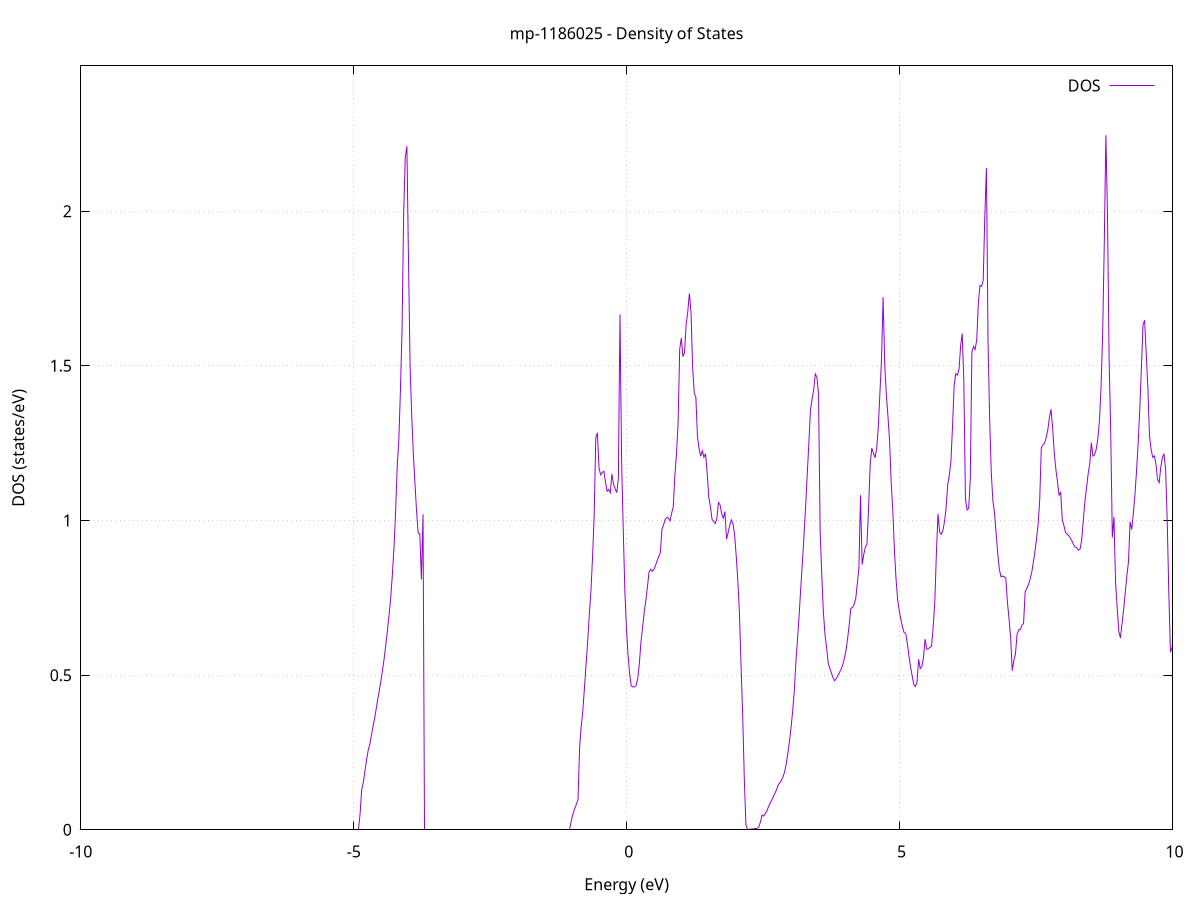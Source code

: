 set title 'mp-1186025 - Density of States'
set xlabel 'Energy (eV)'
set ylabel 'DOS (states/eV)'
set grid
set xrange [-10:10]
set yrange [0:2.470]
set xzeroaxis lt -1
set terminal png size 800,600
set output 'mp-1186025_dos_gnuplot.png'
plot '-' using 1:2 with lines title 'DOS'
-26.147200 0.000000
-26.117600 0.000000
-26.088100 0.000000
-26.058500 0.000000
-26.028900 0.000000
-25.999400 0.000000
-25.969800 0.000000
-25.940200 0.000000
-25.910600 0.000000
-25.881100 0.000000
-25.851500 0.000000
-25.821900 0.000000
-25.792300 0.000000
-25.762800 0.000000
-25.733200 0.000000
-25.703600 0.000000
-25.674000 0.000000
-25.644500 0.000000
-25.614900 0.000000
-25.585300 0.000000
-25.555700 0.000000
-25.526200 0.000000
-25.496600 0.000000
-25.467000 0.000000
-25.437400 0.000000
-25.407900 0.000000
-25.378300 0.000000
-25.348700 0.000000
-25.319200 0.000000
-25.289600 0.000000
-25.260000 0.000000
-25.230400 0.000000
-25.200900 0.000000
-25.171300 0.000000
-25.141700 0.000000
-25.112100 0.000000
-25.082600 0.000000
-25.053000 0.000000
-25.023400 0.000000
-24.993800 0.000000
-24.964300 0.000000
-24.934700 0.000000
-24.905100 0.000000
-24.875500 0.000000
-24.846000 0.000000
-24.816400 0.000000
-24.786800 0.000000
-24.757200 0.000000
-24.727700 0.000000
-24.698100 0.000000
-24.668500 0.000000
-24.638900 0.000000
-24.609400 0.000000
-24.579800 0.000000
-24.550200 0.000000
-24.520700 0.000000
-24.491100 0.000000
-24.461500 0.000000
-24.431900 0.000000
-24.402400 0.000000
-24.372800 0.000000
-24.343200 0.000000
-24.313600 0.000000
-24.284100 0.000000
-24.254500 0.000000
-24.224900 0.000000
-24.195300 0.000000
-24.165800 0.000000
-24.136200 0.000000
-24.106600 0.000000
-24.077000 0.000000
-24.047500 0.000000
-24.017900 0.000000
-23.988300 0.000000
-23.958700 0.000000
-23.929200 0.000000
-23.899600 0.000000
-23.870000 0.000000
-23.840500 0.000000
-23.810900 0.000000
-23.781300 0.000000
-23.751700 0.000000
-23.722200 0.000000
-23.692600 0.000000
-23.663000 0.000000
-23.633400 0.000000
-23.603900 0.000000
-23.574300 0.000000
-23.544700 0.000000
-23.515100 0.000000
-23.485600 0.000000
-23.456000 173.957600
-23.426400 0.000000
-23.396800 0.000000
-23.367300 201.837100
-23.337700 0.000000
-23.308100 0.000000
-23.278500 0.000000
-23.249000 0.000000
-23.219400 0.000000
-23.189800 0.000000
-23.160300 0.000000
-23.130700 0.000000
-23.101100 0.000000
-23.071500 0.000000
-23.042000 41.124500
-23.012400 45.936500
-22.982800 222.221300
-22.953200 0.000000
-22.923700 0.000000
-22.894100 0.000000
-22.864500 0.000000
-22.834900 0.000000
-22.805400 0.000000
-22.775800 0.000000
-22.746200 0.000000
-22.716600 0.000000
-22.687100 0.000000
-22.657500 0.000000
-22.627900 0.000000
-22.598300 0.000000
-22.568800 0.000000
-22.539200 0.000000
-22.509600 0.000000
-22.480000 0.000000
-22.450500 0.000000
-22.420900 0.000000
-22.391300 0.000000
-22.361800 0.000000
-22.332200 0.000000
-22.302600 0.000000
-22.273000 0.000000
-22.243500 0.000000
-22.213900 0.000000
-22.184300 0.000000
-22.154700 0.000000
-22.125200 0.000000
-22.095600 0.000000
-22.066000 0.000000
-22.036400 0.000000
-22.006900 0.000000
-21.977300 0.000000
-21.947700 0.000000
-21.918100 0.000000
-21.888600 0.000000
-21.859000 0.000000
-21.829400 0.000000
-21.799800 0.000000
-21.770300 0.000000
-21.740700 0.000000
-21.711100 0.000000
-21.681600 0.000000
-21.652000 0.000000
-21.622400 0.000000
-21.592800 0.000000
-21.563300 0.000000
-21.533700 0.000000
-21.504100 0.000000
-21.474500 0.000000
-21.445000 0.000000
-21.415400 0.000000
-21.385800 0.000000
-21.356200 0.000000
-21.326700 0.000000
-21.297100 0.000000
-21.267500 0.000000
-21.237900 0.000000
-21.208400 0.000000
-21.178800 0.000000
-21.149200 0.000000
-21.119600 0.000000
-21.090100 0.000000
-21.060500 0.000000
-21.030900 0.000000
-21.001400 0.000000
-20.971800 0.000000
-20.942200 0.000000
-20.912600 0.000000
-20.883100 0.000000
-20.853500 0.000000
-20.823900 0.000000
-20.794300 0.000000
-20.764800 0.000000
-20.735200 0.000000
-20.705600 0.000000
-20.676000 0.000000
-20.646500 0.000000
-20.616900 0.000000
-20.587300 0.000000
-20.557700 0.000000
-20.528200 0.000000
-20.498600 0.000000
-20.469000 0.000000
-20.439400 0.000000
-20.409900 0.000000
-20.380300 0.000000
-20.350700 0.000000
-20.321100 0.000000
-20.291600 0.000000
-20.262000 0.000000
-20.232400 0.000000
-20.202900 0.000000
-20.173300 0.000000
-20.143700 0.000000
-20.114100 0.000000
-20.084600 0.000000
-20.055000 0.000000
-20.025400 0.000000
-19.995800 0.000000
-19.966300 0.000000
-19.936700 0.000000
-19.907100 0.000000
-19.877500 0.000000
-19.848000 0.000000
-19.818400 0.000000
-19.788800 0.000000
-19.759200 0.000000
-19.729700 0.000000
-19.700100 0.000000
-19.670500 0.000000
-19.640900 0.000000
-19.611400 0.000000
-19.581800 0.000000
-19.552200 0.000000
-19.522700 0.000000
-19.493100 0.000000
-19.463500 0.000000
-19.433900 0.000000
-19.404400 0.000000
-19.374800 0.000000
-19.345200 0.000000
-19.315600 0.000000
-19.286100 0.000000
-19.256500 0.000000
-19.226900 0.000000
-19.197300 0.000000
-19.167800 0.000000
-19.138200 0.000000
-19.108600 0.000000
-19.079000 0.000000
-19.049500 0.000000
-19.019900 0.000000
-18.990300 0.000000
-18.960700 0.000000
-18.931200 0.000000
-18.901600 0.000000
-18.872000 0.000000
-18.842500 0.000000
-18.812900 0.000000
-18.783300 0.000000
-18.753700 0.000000
-18.724200 0.000000
-18.694600 0.000000
-18.665000 0.000000
-18.635400 0.000000
-18.605900 0.000000
-18.576300 0.000000
-18.546700 0.000000
-18.517100 0.000000
-18.487600 0.000000
-18.458000 0.000000
-18.428400 0.000000
-18.398800 0.000000
-18.369300 0.000000
-18.339700 0.000000
-18.310100 0.000000
-18.280500 0.000000
-18.251000 0.000000
-18.221400 0.000000
-18.191800 0.000000
-18.162200 0.000000
-18.132700 0.000000
-18.103100 0.000000
-18.073500 0.000000
-18.044000 0.000000
-18.014400 0.000000
-17.984800 0.000000
-17.955200 0.000000
-17.925700 0.000000
-17.896100 0.000000
-17.866500 0.000000
-17.836900 0.000000
-17.807400 0.000000
-17.777800 0.000000
-17.748200 0.000000
-17.718600 0.000000
-17.689100 0.000000
-17.659500 0.000000
-17.629900 0.000000
-17.600300 0.000000
-17.570800 0.000000
-17.541200 0.000000
-17.511600 0.000000
-17.482000 0.000000
-17.452500 0.000000
-17.422900 0.000000
-17.393300 0.000000
-17.363800 0.000000
-17.334200 0.000000
-17.304600 0.000000
-17.275000 0.000000
-17.245500 0.000000
-17.215900 0.000000
-17.186300 0.000000
-17.156700 0.000000
-17.127200 0.000000
-17.097600 0.000000
-17.068000 0.000000
-17.038400 0.000000
-17.008900 0.000000
-16.979300 0.000000
-16.949700 0.000000
-16.920100 0.000000
-16.890600 0.000000
-16.861000 0.000000
-16.831400 0.000000
-16.801800 0.000000
-16.772300 0.000000
-16.742700 0.000000
-16.713100 0.000000
-16.683600 0.000000
-16.654000 0.000000
-16.624400 0.000000
-16.594800 0.000000
-16.565300 0.000000
-16.535700 0.000000
-16.506100 0.000000
-16.476500 0.000000
-16.447000 0.000000
-16.417400 0.000000
-16.387800 0.000000
-16.358200 0.000000
-16.328700 0.000000
-16.299100 0.000000
-16.269500 0.000000
-16.239900 0.000000
-16.210400 0.000000
-16.180800 0.000000
-16.151200 0.000000
-16.121600 0.000000
-16.092100 0.000000
-16.062500 0.000000
-16.032900 0.000000
-16.003300 0.000000
-15.973800 0.000000
-15.944200 0.000000
-15.914600 0.000000
-15.885100 0.000000
-15.855500 0.000000
-15.825900 0.000000
-15.796300 0.000000
-15.766800 0.000000
-15.737200 0.000000
-15.707600 0.000000
-15.678000 0.000000
-15.648500 0.000000
-15.618900 0.000000
-15.589300 0.000000
-15.559700 0.000000
-15.530200 0.000000
-15.500600 0.000000
-15.471000 0.000000
-15.441400 0.000000
-15.411900 0.000000
-15.382300 0.000000
-15.352700 0.000000
-15.323100 0.000000
-15.293600 0.000000
-15.264000 0.000000
-15.234400 0.000000
-15.204900 0.000000
-15.175300 0.000000
-15.145700 0.000000
-15.116100 0.000000
-15.086600 0.000000
-15.057000 0.000000
-15.027400 0.000000
-14.997800 0.000000
-14.968300 0.000000
-14.938700 0.000000
-14.909100 0.000000
-14.879500 0.000000
-14.850000 0.000000
-14.820400 0.000000
-14.790800 0.000000
-14.761200 0.000000
-14.731700 0.000000
-14.702100 0.000000
-14.672500 0.000000
-14.642900 0.000000
-14.613400 0.000000
-14.583800 0.000000
-14.554200 0.000000
-14.524700 0.000000
-14.495100 0.000000
-14.465500 0.000000
-14.435900 0.000000
-14.406400 0.000000
-14.376800 0.000000
-14.347200 0.000000
-14.317600 0.000000
-14.288100 0.000000
-14.258500 0.000000
-14.228900 0.000000
-14.199300 0.000000
-14.169800 0.000000
-14.140200 0.000000
-14.110600 0.000000
-14.081000 0.000000
-14.051500 0.000000
-14.021900 0.000000
-13.992300 0.000000
-13.962700 0.000000
-13.933200 0.000000
-13.903600 0.000000
-13.874000 0.000000
-13.844400 0.000000
-13.814900 0.000000
-13.785300 0.000000
-13.755700 0.000000
-13.726200 0.000000
-13.696600 0.000000
-13.667000 0.000000
-13.637400 0.000000
-13.607900 0.000000
-13.578300 0.000000
-13.548700 0.000000
-13.519100 0.000000
-13.489600 0.000000
-13.460000 0.000000
-13.430400 0.000000
-13.400800 0.000000
-13.371300 0.000000
-13.341700 0.000000
-13.312100 0.000000
-13.282500 0.000000
-13.253000 0.000000
-13.223400 0.000000
-13.193800 0.000000
-13.164200 0.000000
-13.134700 0.000000
-13.105100 0.000000
-13.075500 0.000000
-13.046000 0.000000
-13.016400 0.000000
-12.986800 0.000000
-12.957200 0.000000
-12.927700 0.000000
-12.898100 0.000000
-12.868500 0.000000
-12.838900 0.000000
-12.809400 0.000000
-12.779800 0.000000
-12.750200 0.000000
-12.720600 0.000000
-12.691100 0.000000
-12.661500 0.000000
-12.631900 0.000000
-12.602300 0.000000
-12.572800 0.000000
-12.543200 0.000000
-12.513600 0.000000
-12.484000 0.000000
-12.454500 0.000000
-12.424900 0.000000
-12.395300 0.000000
-12.365800 0.000000
-12.336200 0.000000
-12.306600 0.000000
-12.277000 0.000000
-12.247500 0.000000
-12.217900 0.000000
-12.188300 0.000000
-12.158700 0.000000
-12.129200 0.000000
-12.099600 0.000000
-12.070000 0.000000
-12.040400 0.000000
-12.010900 0.000000
-11.981300 0.000000
-11.951700 0.000000
-11.922100 0.000000
-11.892600 0.000000
-11.863000 0.000000
-11.833400 0.000000
-11.803800 0.000000
-11.774300 0.000000
-11.744700 0.000000
-11.715100 0.000000
-11.685500 0.000000
-11.656000 0.000000
-11.626400 0.000000
-11.596800 0.000000
-11.567300 0.000000
-11.537700 0.000000
-11.508100 0.000000
-11.478500 0.000000
-11.449000 0.000000
-11.419400 0.000000
-11.389800 0.000000
-11.360200 0.000000
-11.330700 0.000000
-11.301100 0.000000
-11.271500 0.000000
-11.241900 0.000000
-11.212400 0.000000
-11.182800 0.000000
-11.153200 0.000000
-11.123600 0.000000
-11.094100 0.000000
-11.064500 0.000000
-11.034900 0.000000
-11.005300 0.000000
-10.975800 0.000000
-10.946200 0.000000
-10.916600 0.000000
-10.887100 0.000000
-10.857500 0.000000
-10.827900 0.000000
-10.798300 0.000000
-10.768800 0.000000
-10.739200 0.000000
-10.709600 0.000000
-10.680000 0.000000
-10.650500 0.000000
-10.620900 0.000000
-10.591300 0.000000
-10.561700 0.000000
-10.532200 0.000000
-10.502600 0.000000
-10.473000 0.000000
-10.443400 0.000000
-10.413900 0.000000
-10.384300 0.000000
-10.354700 0.000000
-10.325100 0.000000
-10.295600 0.000000
-10.266000 0.000000
-10.236400 0.000000
-10.206900 0.000000
-10.177300 0.000000
-10.147700 0.000000
-10.118100 0.000000
-10.088600 0.000000
-10.059000 0.000000
-10.029400 0.000000
-9.999800 0.000000
-9.970300 0.000000
-9.940700 0.000000
-9.911100 0.000000
-9.881500 0.000000
-9.852000 0.000000
-9.822400 0.000000
-9.792800 0.000000
-9.763200 0.000000
-9.733700 0.000000
-9.704100 0.000000
-9.674500 0.000000
-9.644900 0.000000
-9.615400 0.000000
-9.585800 0.000000
-9.556200 0.000000
-9.526600 0.000000
-9.497100 0.000000
-9.467500 0.000000
-9.437900 0.000000
-9.408400 0.000000
-9.378800 0.000000
-9.349200 0.000000
-9.319600 0.000000
-9.290100 0.000000
-9.260500 0.000000
-9.230900 0.000000
-9.201300 0.000000
-9.171800 0.000000
-9.142200 0.000000
-9.112600 0.000000
-9.083000 0.000000
-9.053500 0.000000
-9.023900 0.000000
-8.994300 0.000000
-8.964700 0.000000
-8.935200 0.000000
-8.905600 0.000000
-8.876000 0.000000
-8.846400 0.000000
-8.816900 0.000000
-8.787300 0.000000
-8.757700 0.000000
-8.728200 0.000000
-8.698600 0.000000
-8.669000 0.000000
-8.639400 0.000000
-8.609900 0.000000
-8.580300 0.000000
-8.550700 0.000000
-8.521100 0.000000
-8.491600 0.000000
-8.462000 0.000000
-8.432400 0.000000
-8.402800 0.000000
-8.373300 0.000000
-8.343700 0.000000
-8.314100 0.000000
-8.284500 0.000000
-8.255000 0.000000
-8.225400 0.000000
-8.195800 0.000000
-8.166200 0.000000
-8.136700 0.000000
-8.107100 0.000000
-8.077500 0.000000
-8.048000 0.000000
-8.018400 0.000000
-7.988800 0.000000
-7.959200 0.000000
-7.929700 0.000000
-7.900100 0.000000
-7.870500 0.000000
-7.840900 0.000000
-7.811400 0.000000
-7.781800 0.000000
-7.752200 0.000000
-7.722600 0.000000
-7.693100 0.000000
-7.663500 0.000000
-7.633900 0.000000
-7.604300 0.000000
-7.574800 0.000000
-7.545200 0.000000
-7.515600 0.000000
-7.486000 0.000000
-7.456500 0.000000
-7.426900 0.000000
-7.397300 0.000000
-7.367700 0.000000
-7.338200 0.000000
-7.308600 0.000000
-7.279000 0.000000
-7.249500 0.000000
-7.219900 0.000000
-7.190300 0.000000
-7.160700 0.000000
-7.131200 0.000000
-7.101600 0.000000
-7.072000 0.000000
-7.042400 0.000000
-7.012900 0.000000
-6.983300 0.000000
-6.953700 0.000000
-6.924100 0.000000
-6.894600 0.000000
-6.865000 0.000000
-6.835400 0.000000
-6.805800 0.000000
-6.776300 0.000000
-6.746700 0.000000
-6.717100 0.000000
-6.687500 0.000000
-6.658000 0.000000
-6.628400 0.000000
-6.598800 0.000000
-6.569300 0.000000
-6.539700 0.000000
-6.510100 0.000000
-6.480500 0.000000
-6.451000 0.000000
-6.421400 0.000000
-6.391800 0.000000
-6.362200 0.000000
-6.332700 0.000000
-6.303100 0.000000
-6.273500 0.000000
-6.243900 0.000000
-6.214400 0.000000
-6.184800 0.000000
-6.155200 0.000000
-6.125600 0.000000
-6.096100 0.000000
-6.066500 0.000000
-6.036900 0.000000
-6.007300 0.000000
-5.977800 0.000000
-5.948200 0.000000
-5.918600 0.000000
-5.889100 0.000000
-5.859500 0.000000
-5.829900 0.000000
-5.800300 0.000000
-5.770800 0.000000
-5.741200 0.000000
-5.711600 0.000000
-5.682000 0.000000
-5.652500 0.000000
-5.622900 0.000000
-5.593300 0.000000
-5.563700 0.000000
-5.534200 0.000000
-5.504600 0.000000
-5.475000 0.000000
-5.445400 0.000000
-5.415900 0.000000
-5.386300 0.000000
-5.356700 0.000000
-5.327100 0.000000
-5.297600 0.000000
-5.268000 0.000000
-5.238400 0.000000
-5.208800 0.000000
-5.179300 0.000000
-5.149700 0.000000
-5.120100 0.000000
-5.090600 0.000000
-5.061000 0.000000
-5.031400 0.000000
-5.001800 0.000000
-4.972300 0.000000
-4.942700 0.000000
-4.913100 0.000400
-4.883500 0.051300
-4.854000 0.129900
-4.824400 0.152200
-4.794800 0.190100
-4.765200 0.224900
-4.735700 0.256400
-4.706100 0.276100
-4.676500 0.304800
-4.646900 0.333600
-4.617400 0.360200
-4.587800 0.391200
-4.558200 0.423300
-4.528600 0.453700
-4.499100 0.484600
-4.469500 0.519700
-4.439900 0.557100
-4.410400 0.601100
-4.380800 0.646800
-4.351200 0.696200
-4.321600 0.751800
-4.292100 0.824900
-4.262500 0.911900
-4.232900 1.027000
-4.203300 1.175700
-4.173800 1.259400
-4.144200 1.420900
-4.114600 1.617900
-4.085000 1.992600
-4.055500 2.174600
-4.025900 2.210100
-3.996300 1.838600
-3.966700 1.494400
-3.937200 1.336800
-3.907600 1.215000
-3.878000 1.119400
-3.848400 1.029500
-3.818900 0.959400
-3.789300 0.956700
-3.759700 0.809500
-3.730200 1.020400
-3.700600 0.000000
-3.671000 0.000000
-3.641400 0.000000
-3.611900 0.000000
-3.582300 0.000000
-3.552700 0.000000
-3.523100 0.000000
-3.493600 0.000000
-3.464000 0.000000
-3.434400 0.000000
-3.404800 0.000000
-3.375300 0.000000
-3.345700 0.000000
-3.316100 0.000000
-3.286500 0.000000
-3.257000 0.000000
-3.227400 0.000000
-3.197800 0.000000
-3.168200 0.000000
-3.138700 0.000000
-3.109100 0.000000
-3.079500 0.000000
-3.049900 0.000000
-3.020400 0.000000
-2.990800 0.000000
-2.961200 0.000000
-2.931700 0.000000
-2.902100 0.000000
-2.872500 0.000000
-2.842900 0.000000
-2.813400 0.000000
-2.783800 0.000000
-2.754200 0.000000
-2.724600 0.000000
-2.695100 0.000000
-2.665500 0.000000
-2.635900 0.000000
-2.606300 0.000000
-2.576800 0.000000
-2.547200 0.000000
-2.517600 0.000000
-2.488000 0.000000
-2.458500 0.000000
-2.428900 0.000000
-2.399300 0.000000
-2.369700 0.000000
-2.340200 0.000000
-2.310600 0.000000
-2.281000 0.000000
-2.251500 0.000000
-2.221900 0.000000
-2.192300 0.000000
-2.162700 0.000000
-2.133200 0.000000
-2.103600 0.000000
-2.074000 0.000000
-2.044400 0.000000
-2.014900 0.000000
-1.985300 0.000000
-1.955700 0.000000
-1.926100 0.000000
-1.896600 0.000000
-1.867000 0.000000
-1.837400 0.000000
-1.807800 0.000000
-1.778300 0.000000
-1.748700 0.000000
-1.719100 0.000000
-1.689500 0.000000
-1.660000 0.000000
-1.630400 0.000000
-1.600800 0.000000
-1.571200 0.000000
-1.541700 0.000000
-1.512100 0.000000
-1.482500 0.000000
-1.453000 0.000000
-1.423400 0.000000
-1.393800 0.000000
-1.364200 0.000000
-1.334700 0.000000
-1.305100 0.000000
-1.275500 0.000000
-1.245900 0.000000
-1.216400 0.000000
-1.186800 0.000000
-1.157200 0.000000
-1.127600 0.000000
-1.098100 0.000000
-1.068500 0.000000
-1.038900 0.000000
-1.009300 0.033500
-0.979800 0.054000
-0.950200 0.069400
-0.920600 0.082200
-0.891000 0.097100
-0.861500 0.267100
-0.831900 0.334100
-0.802300 0.385200
-0.772800 0.459400
-0.743200 0.533700
-0.713600 0.609500
-0.684000 0.697200
-0.654500 0.769900
-0.624900 0.880900
-0.595300 1.012600
-0.565700 1.267200
-0.536200 1.283700
-0.506600 1.170000
-0.477000 1.147800
-0.447400 1.155500
-0.417900 1.159100
-0.388300 1.125400
-0.358700 1.094700
-0.329100 1.100300
-0.299600 1.089600
-0.270000 1.150800
-0.240400 1.117100
-0.210800 1.102500
-0.181300 1.090200
-0.151700 1.136000
-0.122100 1.666000
-0.092600 1.194300
-0.063000 0.976200
-0.033400 0.775600
-0.003800 0.650900
0.025700 0.563500
0.055300 0.503900
0.084900 0.464800
0.114500 0.462300
0.144000 0.461700
0.173600 0.466500
0.203200 0.489100
0.232800 0.537600
0.262300 0.607100
0.291900 0.652300
0.321500 0.702700
0.351100 0.741000
0.380600 0.785100
0.410200 0.833700
0.439800 0.842400
0.469400 0.835300
0.498900 0.841100
0.528500 0.854100
0.558100 0.869800
0.587700 0.883800
0.617200 0.895700
0.646800 0.971100
0.676400 0.985800
0.705900 1.004300
0.735500 1.009600
0.765100 1.007900
0.794700 0.998900
0.824200 1.023400
0.853800 1.043700
0.883400 1.145300
0.913000 1.215700
0.942500 1.315000
0.972100 1.554000
1.001700 1.590000
1.031300 1.529700
1.060800 1.542800
1.090400 1.634500
1.120000 1.675600
1.149600 1.733900
1.179100 1.674300
1.208700 1.496900
1.238300 1.411800
1.267900 1.398500
1.297400 1.272300
1.327000 1.232700
1.356600 1.207800
1.386100 1.225300
1.415700 1.204800
1.445300 1.215800
1.474900 1.154900
1.504400 1.075700
1.534000 1.046000
1.563600 1.004200
1.593200 0.996400
1.622700 0.990500
1.652300 1.006000
1.681900 1.058200
1.711500 1.050600
1.741000 1.022000
1.770600 1.007500
1.800200 1.029100
1.829800 0.939400
1.859300 0.960900
1.888900 0.984500
1.918500 1.002100
1.948100 0.989700
1.977600 0.953600
2.007200 0.885900
2.036800 0.805500
2.066300 0.701700
2.095900 0.530300
2.125500 0.372400
2.155100 0.167400
2.184600 0.016900
2.214200 0.000900
2.243800 0.001300
2.273400 0.001900
2.302900 0.002600
2.332500 0.003300
2.362100 0.004200
2.391700 0.005100
2.421200 0.009100
2.450800 0.025700
2.480400 0.047200
2.510000 0.044400
2.539500 0.052300
2.569100 0.060600
2.598700 0.074900
2.628300 0.085000
2.657800 0.095800
2.687400 0.106900
2.717000 0.118300
2.746600 0.130000
2.776100 0.144700
2.805700 0.152200
2.835300 0.160000
2.864800 0.171400
2.894400 0.187400
2.924000 0.213700
2.953600 0.246900
2.983100 0.286500
3.012700 0.331700
3.042300 0.385200
3.071900 0.449900
3.101400 0.544700
3.131000 0.617500
3.160600 0.694900
3.190200 0.782800
3.219700 0.863700
3.249300 0.951400
3.278900 1.044500
3.308500 1.148700
3.338000 1.250800
3.367600 1.357500
3.397200 1.393500
3.426800 1.422000
3.456300 1.473700
3.485900 1.462900
3.515500 1.409900
3.545000 0.964300
3.574600 0.824800
3.604200 0.703800
3.633800 0.630900
3.663300 0.588500
3.692900 0.539100
3.722500 0.521900
3.752100 0.506000
3.781600 0.491000
3.811200 0.481800
3.840800 0.489200
3.870400 0.498600
3.899900 0.508700
3.929500 0.519800
3.959100 0.533500
3.988700 0.554100
4.018200 0.579800
4.047800 0.617500
4.077400 0.663400
4.107000 0.715800
4.136500 0.718500
4.166100 0.727800
4.195700 0.746300
4.225200 0.794600
4.254800 0.844700
4.284400 1.081900
4.314000 0.857700
4.343500 0.889800
4.373100 0.913500
4.402700 0.924000
4.432300 1.040100
4.461800 1.182100
4.491400 1.234200
4.521000 1.217400
4.550600 1.203000
4.580100 1.232200
4.609700 1.299600
4.639300 1.410300
4.668900 1.519300
4.698400 1.722200
4.728000 1.506500
4.757600 1.405800
4.787200 1.337500
4.816700 1.257400
4.846300 1.122900
4.875900 1.033800
4.905500 0.905900
4.935000 0.811500
4.964600 0.743700
4.994200 0.707900
5.023700 0.679600
5.053300 0.657000
5.082900 0.637600
5.112500 0.635500
5.142000 0.603200
5.171600 0.562200
5.201200 0.526700
5.230800 0.497500
5.260300 0.469200
5.289900 0.463200
5.319500 0.477500
5.349100 0.551200
5.378600 0.521300
5.408200 0.528500
5.437800 0.556000
5.467400 0.616500
5.496900 0.583800
5.526500 0.585200
5.556100 0.589500
5.585700 0.593500
5.615200 0.653600
5.644800 0.734100
5.674400 0.893300
5.703900 1.021300
5.733500 0.963500
5.763100 0.955200
5.792700 0.966900
5.822200 0.995900
5.851800 1.038700
5.881400 1.115200
5.911000 1.146900
5.940500 1.189500
5.970100 1.304500
5.999700 1.435900
6.029300 1.474800
6.058800 1.470200
6.088400 1.487100
6.118000 1.563600
6.147600 1.604600
6.177100 1.454100
6.206700 1.069900
6.236300 1.034300
6.265900 1.038800
6.295400 1.133400
6.325000 1.544900
6.354600 1.562700
6.384100 1.552900
6.413700 1.584300
6.443300 1.702600
6.472900 1.760200
6.502400 1.757100
6.532000 1.776300
6.561600 1.982700
6.591200 2.139700
6.620700 1.578300
6.650300 1.329600
6.679900 1.154500
6.709500 1.063800
6.739000 1.025100
6.768600 0.959200
6.798200 0.893800
6.827800 0.842700
6.857300 0.818200
6.886900 0.820300
6.916500 0.818400
6.946100 0.813400
6.975600 0.736700
7.005200 0.681200
7.034800 0.622000
7.064400 0.514700
7.093900 0.547800
7.123500 0.569600
7.153100 0.632700
7.182600 0.646500
7.212200 0.647800
7.241800 0.661800
7.271400 0.667000
7.300900 0.769400
7.330500 0.781000
7.360100 0.791900
7.389700 0.809200
7.419200 0.830400
7.448800 0.863100
7.478400 0.897100
7.508000 0.939600
7.537500 0.987300
7.567100 1.064900
7.596700 1.235600
7.626300 1.244900
7.655800 1.249700
7.685400 1.267700
7.715000 1.292000
7.744600 1.332000
7.774100 1.359600
7.803700 1.301100
7.833300 1.220000
7.862800 1.166700
7.892400 1.126100
7.922000 1.082000
7.951600 1.091000
7.981100 1.001200
8.010700 0.983700
8.040300 0.961300
8.069900 0.955100
8.099400 0.951500
8.129000 0.943400
8.158600 0.934000
8.188200 0.921300
8.217700 0.914000
8.247300 0.911700
8.276900 0.903900
8.306500 0.907500
8.336000 0.936700
8.365600 0.999900
8.395200 1.061600
8.424800 1.105100
8.454300 1.150700
8.483900 1.182400
8.513500 1.251400
8.543000 1.208100
8.572600 1.212600
8.602200 1.229600
8.631800 1.264300
8.661300 1.321600
8.690900 1.430300
8.720500 1.604900
8.750100 1.894300
8.779600 2.245900
8.809200 1.988000
8.838800 1.522500
8.868400 1.282700
8.897900 0.945300
8.927500 1.011200
8.957100 0.799000
8.986700 0.717700
9.016200 0.642400
9.045800 0.620300
9.075400 0.666500
9.105000 0.712900
9.134500 0.766700
9.164100 0.821400
9.193700 0.866700
9.223300 0.996000
9.252800 0.970800
9.282400 1.021300
9.312000 1.083700
9.341500 1.161100
9.371100 1.250800
9.400700 1.358600
9.430300 1.494100
9.459800 1.632200
9.489400 1.647400
9.519000 1.538700
9.548600 1.429900
9.578100 1.274500
9.607700 1.230300
9.637300 1.204500
9.666900 1.209000
9.696400 1.182800
9.726000 1.132800
9.755600 1.122400
9.785200 1.172300
9.814700 1.203500
9.844300 1.216100
9.873900 1.166500
9.903500 0.996400
9.933000 0.761100
9.962600 0.574400
9.992200 0.588200
10.021700 0.632000
10.051300 0.685000
10.080900 0.937800
10.110500 0.930600
10.140000 0.991600
10.169600 1.069000
10.199200 1.174000
10.228800 1.247800
10.258300 1.327200
10.287900 1.351200
10.317500 1.372700
10.347100 1.409500
10.376600 1.377200
10.406200 1.143500
10.435800 1.002300
10.465400 0.927700
10.494900 0.856300
10.524500 0.775300
10.554100 0.736000
10.583700 0.721300
10.613200 0.743400
10.642800 0.762900
10.672400 0.813800
10.701900 0.876700
10.731500 0.953000
10.761100 1.004200
10.790700 1.188600
10.820200 1.443100
10.849800 1.416500
10.879400 1.350500
10.909000 1.314400
10.938500 1.298800
10.968100 1.279200
10.997700 1.247400
11.027300 1.207600
11.056800 1.157600
11.086400 1.164500
11.116000 1.174400
11.145600 1.193100
11.175100 1.233300
11.204700 1.256800
11.234300 1.229500
11.263900 1.240800
11.293400 1.116700
11.323000 1.102700
11.352600 1.104100
11.382200 1.110400
11.411700 1.114100
11.441300 1.124600
11.470900 1.149300
11.500400 1.178400
11.530000 1.255000
11.559600 1.293800
11.589200 1.282500
11.618700 1.290800
11.648300 1.286600
11.677900 1.359600
11.707500 1.402200
11.737000 1.500000
11.766600 1.572500
11.796200 1.532400
11.825800 1.426200
11.855300 1.420000
11.884900 1.422400
11.914500 1.425900
11.944100 1.423600
11.973600 1.387400
12.003200 1.350100
12.032800 1.303600
12.062400 1.256500
12.091900 1.200300
12.121500 1.143500
12.151100 1.136400
12.180600 1.126400
12.210200 1.095200
12.239800 1.115800
12.269400 1.138600
12.298900 1.170900
12.328500 1.195200
12.358100 1.199000
12.387700 1.255000
12.417200 1.248100
12.446800 1.251100
12.476400 1.204700
12.506000 1.191500
12.535500 1.164600
12.565100 1.173100
12.594700 1.161700
12.624300 1.187400
12.653800 1.181800
12.683400 1.245400
12.713000 1.231000
12.742600 1.194300
12.772100 1.154800
12.801700 1.108800
12.831300 1.069400
12.860800 1.045900
12.890400 1.032500
12.920000 1.046700
12.949600 1.128000
12.979100 1.177300
13.008700 1.218700
13.038300 1.357300
13.067900 1.464400
13.097400 1.570000
13.127000 1.649300
13.156600 1.488200
13.186200 1.373700
13.215700 1.265200
13.245300 1.220800
13.274900 1.194300
13.304500 1.155500
13.334000 1.147000
13.363600 1.162900
13.393200 1.192000
13.422800 1.228200
13.452300 1.236600
13.481900 1.261400
13.511500 1.290100
13.541100 1.324800
13.570600 1.238500
13.600200 1.207100
13.629800 1.212300
13.659300 1.239500
13.688900 1.269700
13.718500 1.306800
13.748100 1.356500
13.777600 1.418800
13.807200 1.436700
13.836800 1.395500
13.866400 1.258900
13.895900 1.143000
13.925500 1.137900
13.955100 1.142900
13.984700 1.161800
14.014200 1.185200
14.043800 1.226000
14.073400 1.239200
14.103000 1.361500
14.132500 1.290100
14.162100 1.228300
14.191700 1.254200
14.221300 1.255400
14.250800 1.347700
14.280400 1.354100
14.310000 1.397900
14.339500 1.399200
14.369100 1.364800
14.398700 1.386700
14.428300 1.397600
14.457800 1.455100
14.487400 1.473300
14.517000 1.478100
14.546600 1.448000
14.576100 1.378500
14.605700 1.336300
14.635300 1.320000
14.664900 1.330400
14.694400 1.340600
14.724000 1.394700
14.753600 1.419700
14.783200 1.376800
14.812700 1.392100
14.842300 1.387600
14.871900 1.503600
14.901500 1.554800
14.931000 1.590400
14.960600 1.602400
14.990200 1.598700
15.019700 1.503200
15.049300 1.438200
15.078900 1.360900
15.108500 1.304300
15.138000 1.297700
15.167600 1.299800
15.197200 1.314400
15.226800 1.321600
15.256300 1.310200
15.285900 1.293600
15.315500 1.279100
15.345100 1.327000
15.374600 1.309200
15.404200 1.279000
15.433800 1.230800
15.463400 1.230900
15.492900 1.396200
15.522500 1.407600
15.552100 1.379000
15.581700 1.387300
15.611200 1.398600
15.640800 1.411100
15.670400 1.399400
15.700000 1.349600
15.729500 1.305100
15.759100 1.318500
15.788700 1.331800
15.818200 1.371800
15.847800 1.428100
15.877400 1.429700
15.907000 1.477400
15.936500 1.571900
15.966100 1.692300
15.995700 1.694100
16.025300 1.763700
16.054800 1.677500
16.084400 1.653800
16.114000 1.635400
16.143600 1.633800
16.173100 1.623100
16.202700 1.573200
16.232300 1.512300
16.261900 1.286700
16.291400 1.223700
16.321000 1.224500
16.350600 1.238200
16.380200 1.287600
16.409700 1.391900
16.439300 1.497000
16.468900 1.765500
16.498400 2.125500
16.528000 2.726300
16.557600 2.135400
16.587200 1.827700
16.616700 1.589400
16.646300 1.458400
16.675900 1.354800
16.705500 1.263900
16.735000 1.178600
16.764600 1.171700
16.794200 1.148100
16.823800 1.097100
16.853300 1.049200
16.882900 1.019200
16.912500 1.001100
16.942100 1.006700
16.971600 1.021600
17.001200 1.050100
17.030800 1.202500
17.060400 1.172100
17.089900 1.236100
17.119500 1.261700
17.149100 1.274700
17.178600 1.274400
17.208200 1.247800
17.237800 1.274500
17.267400 1.294800
17.296900 1.374200
17.326500 1.396100
17.356100 1.439200
17.385700 1.511700
17.415200 1.561500
17.444800 1.563500
17.474400 1.541500
17.504000 1.548700
17.533500 1.561200
17.563100 1.594100
17.592700 1.649400
17.622300 1.792700
17.651800 1.721000
17.681400 1.612100
17.711000 1.466600
17.740600 1.347800
17.770100 1.254100
17.799700 1.046200
17.829300 0.928000
17.858900 0.878500
17.888400 0.883700
17.918000 0.951700
17.947600 1.098500
17.977100 1.086600
18.006700 1.096200
18.036300 1.137500
18.065900 1.199900
18.095400 1.184800
18.125000 1.161400
18.154600 1.120800
18.184200 1.087800
18.213700 1.199800
18.243300 1.226200
18.272900 1.207900
18.302500 1.191000
18.332000 1.182800
18.361600 1.232500
18.391200 1.247700
18.420800 1.265700
18.450300 1.302300
18.479900 1.358300
18.509500 1.447500
18.539100 1.533400
18.568600 1.619400
18.598200 1.731200
18.627800 1.797400
18.657300 1.803800
18.686900 1.854200
18.716500 1.846800
18.746100 1.821600
18.775600 1.741900
18.805200 1.680600
18.834800 1.658700
18.864400 1.545700
18.893900 1.417300
18.923500 1.330200
18.953100 1.322400
18.982700 1.264200
19.012200 1.184200
19.041800 1.177700
19.071400 1.214600
19.101000 1.308600
19.130500 1.390800
19.160100 1.445200
19.189700 1.500600
19.219300 1.559300
19.248800 1.640600
19.278400 1.760000
19.308000 1.932800
19.337500 2.168800
19.367100 2.198000
19.396700 1.706400
19.426300 1.566700
19.455800 1.464200
19.485400 1.413900
19.515000 1.405900
19.544600 1.442000
19.574100 1.375100
19.603700 1.407500
19.633300 1.346400
19.662900 1.334900
19.692400 1.331900
19.722000 1.346400
19.751600 1.390600
19.781200 1.442900
19.810700 1.480100
19.840300 1.487300
19.869900 1.461300
19.899500 1.443500
19.929000 1.499600
19.958600 1.559700
19.988200 1.623600
20.017800 1.687200
20.047300 1.763600
20.076900 1.812400
20.106500 1.766400
20.136000 1.645400
20.165600 1.583500
20.195200 1.539100
20.224800 1.542200
20.254300 1.526900
20.283900 1.482400
20.313500 1.463000
20.343100 1.342700
20.372600 1.276700
20.402200 1.264200
20.431800 1.246400
20.461400 1.220400
20.490900 1.217700
20.520500 1.191700
20.550100 1.174400
20.579700 1.167600
20.609200 1.177700
20.638800 1.159500
20.668400 1.154200
20.698000 1.204500
20.727500 1.269200
20.757100 1.358600
20.786700 1.457500
20.816200 1.365400
20.845800 1.335100
20.875400 1.347600
20.905000 1.464300
20.934500 1.495200
20.964100 1.559300
20.993700 1.551200
21.023300 1.537600
21.052800 1.573600
21.082400 1.616200
21.112000 1.637800
21.141600 1.650000
21.171100 1.653700
21.200700 1.656900
21.230300 1.686300
21.259900 1.695100
21.289400 1.630600
21.319000 1.568700
21.348600 1.523600
21.378200 1.463500
21.407700 1.470200
21.437300 1.489200
21.466900 1.503500
21.496500 1.493500
21.526000 1.524200
21.555600 1.581900
21.585200 1.609700
21.614700 1.633600
21.644300 1.727800
21.673900 1.830600
21.703500 1.909800
21.733000 2.053600
21.762600 2.078600
21.792200 2.035200
21.821800 2.001100
21.851300 1.926700
21.880900 1.773600
21.910500 1.688500
21.940100 1.624200
21.969600 1.573200
21.999200 1.543600
22.028800 1.527500
22.058400 1.517900
22.087900 1.518500
22.117500 1.530300
22.147100 1.552200
22.176700 1.546600
22.206200 1.561800
22.235800 1.462100
22.265400 1.439700
22.294900 1.442600
22.324500 1.439600
22.354100 1.448900
22.383700 1.462700
22.413200 1.466900
22.442800 1.502700
22.472400 1.500300
22.502000 1.504200
22.531500 1.512500
22.561100 1.549600
22.590700 1.562000
22.620300 1.550200
22.649800 1.495100
22.679400 1.431500
22.709000 1.385100
22.738600 1.407200
22.768100 1.344500
22.797700 1.330000
22.827300 1.250700
22.856900 1.242200
22.886400 1.241700
22.916000 1.266600
22.945600 1.285100
22.975100 1.337200
23.004700 1.316700
23.034300 1.377100
23.063900 1.370000
23.093400 1.413500
23.123000 1.524000
23.152600 1.695400
23.182200 1.803400
23.211700 1.806500
23.241300 1.789000
23.270900 1.770800
23.300500 1.797000
23.330000 1.785000
23.359600 1.747200
23.389200 1.709200
23.418800 1.658900
23.448300 1.557600
23.477900 1.477900
23.507500 1.442000
23.537100 1.449100
23.566600 1.453400
23.596200 1.481600
23.625800 1.541200
23.655400 1.650100
23.684900 1.772900
23.714500 1.869100
23.744100 1.877800
23.773600 1.801500
23.803200 1.800900
23.832800 1.854100
23.862400 1.901600
23.891900 1.959700
23.921500 1.905500
23.951100 1.868100
23.980700 1.904000
24.010200 1.926700
24.039800 1.888600
24.069400 1.840600
24.099000 1.871400
24.128500 1.825100
24.158100 1.771800
24.187700 1.789700
24.217300 1.771000
24.246800 1.818800
24.276400 1.781300
24.306000 1.738800
24.335600 1.729700
24.365100 1.799900
24.394700 2.037700
24.424300 2.074100
24.453800 2.073600
24.483400 1.874800
24.513000 1.801900
24.542600 1.755600
24.572100 1.709400
24.601700 1.685600
24.631300 1.674800
24.660900 1.684400
24.690400 1.700400
24.720000 1.682400
24.749600 1.541000
24.779200 1.510400
24.808700 1.486200
24.838300 1.457700
24.867900 1.473300
24.897500 1.453200
24.927000 1.416200
24.956600 1.410000
24.986200 1.420400
25.015800 1.433500
25.045300 1.461200
25.074900 1.501800
25.104500 1.506600
25.134000 1.499700
25.163600 1.491300
25.193200 1.496200
25.222800 1.547100
25.252300 1.678100
25.281900 1.730900
25.311500 1.784700
25.341100 1.806100
25.370600 1.712300
25.400200 1.720200
25.429800 1.724000
25.459400 1.655600
25.488900 1.668400
25.518500 1.689600
25.548100 1.622500
25.577700 1.714200
25.607200 1.695500
25.636800 1.700000
25.666400 1.691700
25.696000 1.721000
25.725500 1.768700
25.755100 1.752700
25.784700 1.801300
25.814300 1.926800
25.843800 1.898400
25.873400 1.851600
25.903000 1.822300
25.932500 1.808500
25.962100 1.794900
25.991700 1.816800
26.021300 1.822400
26.050800 1.867600
26.080400 1.984900
26.110000 2.046800
26.139600 1.962500
26.169100 1.927300
26.198700 1.937900
26.228300 1.961800
26.257900 1.990700
26.287400 2.010100
26.317000 2.017800
26.346600 2.147500
26.376200 2.266400
26.405700 2.241800
26.435300 2.203200
26.464900 2.163700
26.494500 2.093500
26.524000 2.043600
26.553600 1.970300
26.583200 1.909300
26.612700 1.859200
26.642300 1.795300
26.671900 1.748000
26.701500 1.702300
26.731000 1.668600
26.760600 1.675400
26.790200 1.666900
26.819800 1.701800
26.849300 1.700600
26.878900 1.707800
26.908500 1.710800
26.938100 1.735300
26.967600 1.788900
26.997200 1.823300
27.026800 1.868600
27.056400 1.959700
27.085900 2.081600
27.115500 2.154200
27.145100 2.121100
27.174700 2.030300
27.204200 1.972100
27.233800 1.973400
27.263400 2.000400
27.292900 1.997100
27.322500 1.976500
27.352100 2.005300
27.381700 1.993800
27.411200 1.992100
27.440800 1.970100
27.470400 1.943300
27.500000 1.924100
27.529500 1.899900
27.559100 1.869300
27.588700 1.832900
27.618300 1.767700
27.647800 1.719100
27.677400 1.716600
27.707000 1.716600
27.736600 1.710900
27.766100 1.698000
27.795700 1.689000
27.825300 1.628700
27.854900 1.526000
27.884400 1.542600
27.914000 1.537900
27.943600 1.596600
27.973200 1.712600
28.002700 1.772800
28.032300 1.787000
28.061900 1.715300
28.091400 1.640700
28.121000 1.509600
28.150600 1.347500
28.180200 1.292000
28.209700 1.289600
28.239300 1.266300
28.268900 1.224200
28.298500 1.191700
28.328000 1.168100
28.357600 1.118900
28.387200 1.091000
28.416800 1.067200
28.446300 1.039400
28.475900 1.020800
28.505500 0.993600
28.535100 0.958100
28.564600 0.932400
28.594200 0.911000
28.623800 0.904300
28.653400 0.914700
28.682900 0.894400
28.712500 0.872200
28.742100 0.854200
28.771600 0.837100
28.801200 0.816000
28.830800 0.784000
28.860400 0.756400
28.889900 0.722100
28.919500 0.826500
28.949100 0.675900
28.978700 0.602200
29.008200 0.520000
29.037800 0.454200
29.067400 0.395800
29.097000 0.338100
29.126500 0.283900
29.156100 0.235700
29.185700 0.213200
29.215300 0.200400
29.244800 0.191200
29.274400 0.181500
29.304000 0.171700
29.333600 0.161000
29.363100 0.147900
29.392700 0.132500
29.422300 0.106400
29.451800 0.099400
29.481400 0.093800
29.511000 0.088100
29.540600 0.082300
29.570100 0.076400
29.599700 0.070400
29.629300 0.064300
29.658900 0.055900
29.688400 0.039900
29.718000 0.031800
29.747600 0.029200
29.777200 0.026700
29.806700 0.024300
29.836300 0.022000
29.865900 0.019700
29.895500 0.017600
29.925000 0.015500
29.954600 0.013500
29.984200 0.011600
30.013800 0.009800
30.043300 0.008000
30.072900 0.006400
30.102500 0.004800
30.132100 0.003300
30.161600 0.001800
30.191200 0.000500
30.220800 0.000000
30.250300 0.000000
30.279900 0.000000
30.309500 0.000000
30.339100 0.000000
30.368600 0.000000
30.398200 0.000000
30.427800 0.000000
30.457400 0.000000
30.486900 0.000000
30.516500 0.000000
30.546100 0.000000
30.575700 0.000000
30.605200 0.000000
30.634800 0.000000
30.664400 0.000000
30.694000 0.000000
30.723500 0.000000
30.753100 0.000000
30.782700 0.000000
30.812300 0.000000
30.841800 0.000000
30.871400 0.000000
30.901000 0.000000
30.930500 0.000000
30.960100 0.000000
30.989700 0.000000
31.019300 0.000000
31.048800 0.000000
31.078400 0.000000
31.108000 0.000000
31.137600 0.000000
31.167100 0.000000
31.196700 0.000000
31.226300 0.000000
31.255900 0.000000
31.285400 0.000000
31.315000 0.000000
31.344600 0.000000
31.374200 0.000000
31.403700 0.000000
31.433300 0.000000
31.462900 0.000000
31.492500 0.000000
31.522000 0.000000
31.551600 0.000000
31.581200 0.000000
31.610700 0.000000
31.640300 0.000000
31.669900 0.000000
31.699500 0.000000
31.729000 0.000000
31.758600 0.000000
31.788200 0.000000
31.817800 0.000000
31.847300 0.000000
31.876900 0.000000
31.906500 0.000000
31.936100 0.000000
31.965600 0.000000
31.995200 0.000000
32.024800 0.000000
32.054400 0.000000
32.083900 0.000000
32.113500 0.000000
32.143100 0.000000
32.172700 0.000000
32.202200 0.000000
32.231800 0.000000
32.261400 0.000000
32.291000 0.000000
32.320500 0.000000
32.350100 0.000000
32.379700 0.000000
32.409200 0.000000
32.438800 0.000000
32.468400 0.000000
32.498000 0.000000
32.527500 0.000000
32.557100 0.000000
32.586700 0.000000
32.616300 0.000000
32.645800 0.000000
32.675400 0.000000
32.705000 0.000000
32.734600 0.000000
32.764100 0.000000
32.793700 0.000000
32.823300 0.000000
32.852900 0.000000
32.882400 0.000000
32.912000 0.000000
32.941600 0.000000
32.971200 0.000000
33.000700 0.000000
e
